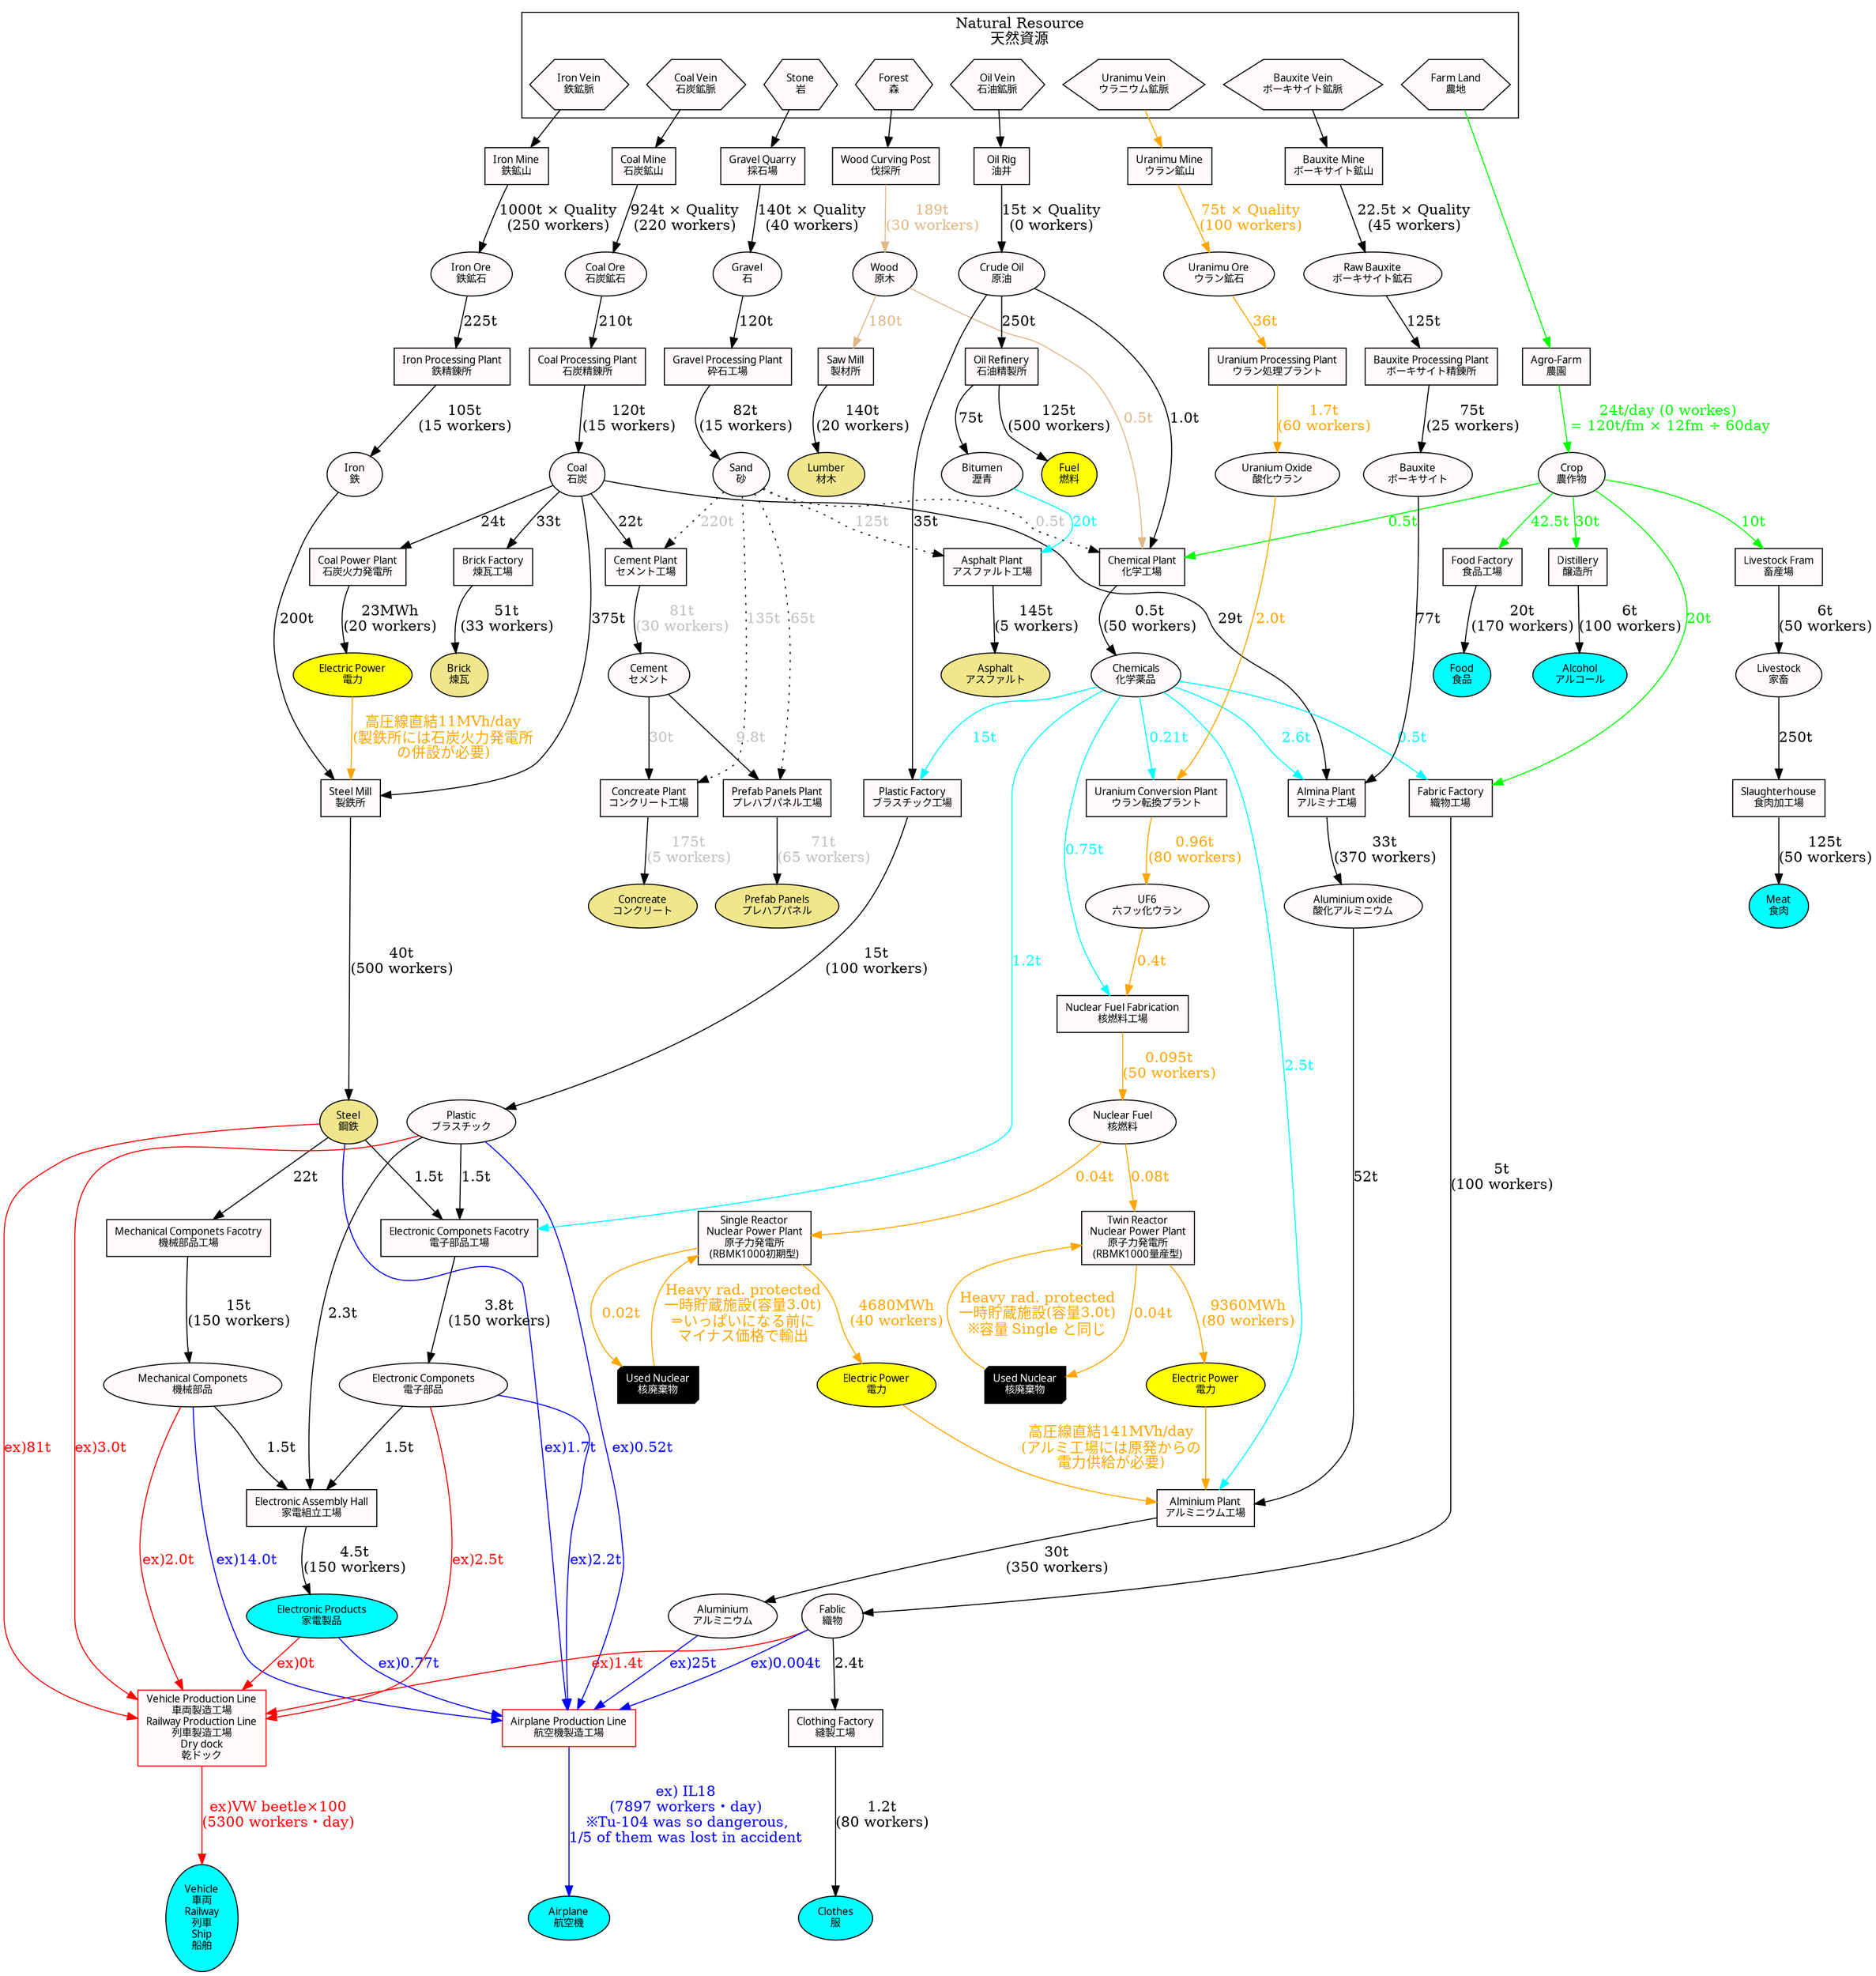 digraph {
    node [fontsize="10px", fontname="IPAGothic", style="filled", fillcolor="snow"]

    subgraph cluster_01 {
        graph [label="Natural Resource\n天然資源", shape="box"]
        forest [label="Forest\n森",shape="hexagon"]
        stone [label="Stone\n岩",shape="hexagon"]
        iV [label="Iron Vein\n鉄鉱脈",shape="hexagon"]
        cV [label="Coal Vein\n石炭鉱脈",shape="hexagon"]
        oV [label="Oil Vein\n石油鉱脈",shape="hexagon"]
        uV [label="Uranimu Vein\nウラニウム鉱脈",shape="hexagon"]
        farmland [label="Farm Land\n農地",shape="hexagon"]
        bV [label="Bauxite Vein\nボーキサイト鉱脈",shape="hexagon"]
    }

    wc [label="Wood Curving Post\n伐採所", shape="box"]
    sawmill [label="Saw Mill\n製材所", shape="box"]
    wood [label="Wood\n原木",shape="oval"]
    lumber [label="Lumber\n材木",shape="oval",fillcolor="khaki"]
    forest -> wc
    wc -> wood [color="burlywood",fontcolor="burlywood",label="189t\n(30 workers)"]
    wood -> sawmill [color="burlywood",fontcolor="burlywood",label="180t"]
    sawmill -> lumber [label="140t\n(20 workers)"]

    iM [label="Iron Mine\n鉄鉱山",shape="box"]
    iO [label="Iron Ore\n鉄鉱石",shape="oval"]
    iP [label="Iron Processing Plant\n鉄精錬所",shape="box"]
    iron [label="Iron\n鉄", shape="oval"]
    iV -> iM
    iM -> iO [label="1000t × Quality\n(250 workers)"]
    iO -> iP [label="225t"]
    iP ->iron [label="105t\n(15 workers)"]

    cM [label="Coal Mine\n石炭鉱山",shape="box"]
    cO [label="Coal Ore\n石炭鉱石",shape="oval"]
    cP [label="Coal Processing Plant\n石炭精錬所",shape="box"]
    coal [label="Coal\n石炭", shape="oval"]
    cPP [label="Coal Power Plant\n石炭火力発電所", shape="box"]
    electric [label="Electric Power\n電力", shape="oval", fillcolor="yellow"]
    cV -> cM
    cM -> cO [label="924t × Quality\n(220 workers)"]
    cO -> cP [label="210t"]
    cP -> coal [label="120t\n(15 workers)"]
    coal -> cPP [label="24t"]
    cPP -> electric [label="23MWh\n(20 workers)"]

    oM [label="Oil Rig\n油井",shape="box"]
    oil [label="Crude Oil\n原油",shape="oval"]
    oP [label="Oil Refinery\n石油精製所",shape="box"]
    fuel [label="Fuel\n燃料", shape="oval", fillcolor="yellow"]
    bitumen [label="Bitumen\n瀝青", shape="oval"]
    ap [label="Asphalt Plant\nアスファルト工場", shape="box"]
    asphalt [label="Asphalt\nアスファルト", shape="oval",fillcolor="khaki"]
    
    oV -> oM
    oM -> oil [label="15t × Quality\n(0 workers)"]
    oil -> oP [label="250t"]
    oP -> fuel [label="125t\n(500 workers)"]
    oP -> bitumen [label="75t"]

    bitumen -> ap [color="cyan",fontcolor="cyan",label="20t"]
    ap -> asphalt [label="145t\n(5 workers)"]

    gQ [label="Gravel Quarry\n採石場", shape="box"]
    gravel [label="Gravel\n石", shappe="oval"]
    gP [label="Gravel Processing Plant\n砕石工場", shape="box"]
    sand [label="Sand\n砂", shape="oval"]

    stone->gQ
    gQ->gravel [label="140t × Quality\n(40 workers)"]
    gravel->gP [label="120t"]
    gP->sand [label="82t\n(15 workers)"]
    sand -> ap [style="dotted",label="125t",fontcolor="gray"]

    steelmill [label="Steel Mill\n製鉄所", shape="box"]
    steel [label="Steel\n鋼鉄", shape="oval",fillcolor="khaki"]
    iron -> steelmill [label="200t"]
    coal -> steelmill [label="375t"]
    steelmill -> steel [label="40t\n(500 workers)"]


    bf [label="Brick Factory\n煉瓦工場", shape="box"]
    brick [label="Brick\n煉瓦", shape="oval",fillcolor="khaki"]
    coal -> bf [label="33t"]
    bf -> brick [label="51t\n(33 workers)"]

    chemP [label="Chemical Plant\n化学工場", shape="box"]
    chem  [label="Chemicals\n化学薬品", shaple="oval"]
    wood -> chemP [color="burlywood",fontcolor="burlywood",label="0.5t"]
    sand -> chemP [style="dotted",fontcolor="gray",label="0.5t"]
    oil  -> chemP [label="1.0t"]
    crop -> chemP [color="green",fontcolor="green",label="0.5t"]
    chemP -> chem [label="0.5t\n(50 workers)"]

    plasticP [label="Plastic Factory\nブラスチック工場", shape="box"]
    plastic  [label="Plastic\nブラスチック", shaple="oval"]
    chem -> plasticP [color="cyan",fontcolor="cyan",label="15t"]
    oil -> plasticP [label="35t"]
    plasticP -> plastic [label="15t\n(100 workers)"]

    mechFactory [label="Mechanical Componets Facotry\n機械部品工場", shape="box"]
    mechComponet [label="Mechanical Componets\n機械部品", shape="oval"]
    steel -> mechFactory [label="22t"]
    mechFactory -> mechComponet [label="15t\n(150 workers)"]

    elecFactory [label="Electronic Componets Facotry\n電子部品工場", shape="box"]
    elecComponent [label="Electronic Componets\n電子部品", shape="oval"]

    chem -> elecFactory [color="cyan",fontcolor="cyan",label="1.2t"]
    plastic -> elecFactory [label="1.5t"]
    steel -> elecFactory [label="1.5t"]
    elecFactory -> elecComponent [label="3.8t\n(150 workers)"]

    elecAssembly [label="Electronic Assembly Hall\n家電組立工場", shape="box"]
    elecProducts [label="Electronic Products\n家電製品", shape="oval", fillcolor="cyan"]

    elecComponent -> elecAssembly [label="1.5t"]
    plastic -> elecAssembly [label="2.3t"]
    mechComponet -> elecAssembly [label="1.5t"]
    elecAssembly -> elecProducts [label="4.5t\n(150 workers)"]

    fF [label="Fabric Factory\n織物工場", shape="box"]
    fabric [label="Fablic\n織物", shape="oval"]
    cF [label="Clothing Factory\n縫製工場", shape="box"]
    clothes [label="Clothes\n服", shape="oval",fillcolor="cyan"]
    crop -> fF [color="green",fontcolor="green",label="20t"]
    chem -> fF [color="cyan",fontcolor="cyan",label="0.5t"] 
    fF -> fabric [label="5t\n(100 workers)"]
    fabric -> cF [label="2.4t"] 
    cF -> clothes [label="1.2t\n(80 workers)"]

    cementPlant [label="Cement Plant\nセメント工場", shape="box"]
    cement [label="Cement\nセメント"]
    sand -> cementPlant [style="dotted",label="220t",fontcolor="gray"]
    coal -> cementPlant [label="22t"]
    cementPlant -> cement [label="81t\n(30 workers)",fontcolor="gray"]

    concreatePlant [label="Concreate Plant\nコンクリート工場", shape="box"]
    concreate [label="Concreate\nコンクリート", fillcolor="khaki"]
    sand -> concreatePlant [style="dotted",label="135t",fontcolor="gray"]
    cement -> concreatePlant [label="30t",fontcolor="gray"]
    concreatePlant -> concreate [label="175t\n(5 workers)",fontcolor="gray"]

    prefabPPlant [label="Prefab Panels Plant\nプレハブパネル工場", shape="box"]
    prefabP [label="Prefab Panels\nプレハブパネル", fillcolor="khaki"]
    sand -> prefabPPlant [style="dotted",label="65t",fontcolor="gray"]
    cement -> prefabPPlant [label="9.8t",fontcolor="gray"]
    prefabPPlant -> prefabP [label="71t\n(65 workers)",fontcolor="gray"]

    prefabPPlant [label="Prefab Panels Plant\nプレハブパネル工場", shape="box"]

    agroFarm [label="Agro-Farm\n農園", shape="box"]
    crop [label="Crop\n農作物", shape="oval"]
    farmland -> agroFarm [color="green"]
    agroFarm -> crop [color="green",fontcolor="green",label="24t/day (0 workes)\n = 120t/fm × 12fm ÷ 60day"]

    livestockFarm [label="Livestock Fram\n畜産場",shape="box"]
    livestock [label="Livestock\n家畜",shape="oval"]
    slaughterhouse [label="Slaughterhouse\n食肉加工場",shape="box"]
    meat [label="Meat\n食肉",shape="oval",fillcolor="cyan"]

    crop -> livestockFarm [color="green",fontcolor="green",label="10t"]
    livestockFarm -> livestock [label="6t\n(50 workers)"]
    livestock -> slaughterhouse [label="250t"]
    slaughterhouse -> meat [label="125t\n(50 workers)"]
    
    foodFacotry [label="Food Factory\n食品工場", shape="box"]
    food [label="Food\n食品", shape="oval", fillcolor="cyan"]

    crop -> foodFacotry [color="green",fontcolor="green",label="42.5t"]
    foodFacotry -> food [label="20t\n(170 workers)"]

    distillery [label="Distillery\n醸造所", shape="box"]
    alcohol [label="Alcohol\nアルコール", shape="oval", fillcolor="cyan"]

    crop -> distillery [color="green",fontcolor="green",label="30t"]
    distillery -> alcohol [label="6t\n(100 workers)"]

    vehicleP [label="Vehicle Production Line\n車両製造工場\nRailway Production Line\n列車製造工場\nDry dock\n乾ドック", shape="box",color="red"]
    vehicle [label="Vehicle\n車両\nRailway\n列車\nShip\n船舶", shape="oval",fillcolor="cyan"]
    {
        edge [color="red",fontcolor="red"]
        plastic -> vehicleP [label="ex)3.0t"]
        mechComponet -> vehicleP [label="ex)2.0t"]
        elecComponent -> vehicleP [label="ex)2.5t"]
        elecProducts -> vehicleP [label="ex)0t"]
        fabric -> vehicleP [label="ex)1.4t"]
        steel -> vehicleP [label="ex)81t"]
        vehicleP -> vehicle [label="ex)VW beetle×100\n(5300 workers・day)"]
    }

    uM [label="Uranimu Mine\nウラン鉱山",shape="box"]
    uO [label="Uranimu Ore\nウラン鉱石",shape="oval"]
    uPP [label="Uranium Processing Plant\nウラン処理プラント",shape="box"]
    uOx [label="Uranium Oxide\n酸化ウラン", shape="oval"]
    uCP [label="Uranium Conversion Plant\nウラン転換プラント",shape="box"]
    uF6 [label="UF6\n六フッ化ウラン", shape="oval"]
    nFF [label="Nuclear Fuel Fabrication\n核燃料工場",shape="box"]
    nF  [label="Nuclear Fuel\n核燃料",shape="oval"]
    nPP1 [label="Single Reactor\nNuclear Power Plant\n原子力発電所\n(RBMK1000初期型)", shape="box"]
    electric2 [label="Electric Power\n電力", shape="oval", fillcolor="yellow"]
    uNuc1 [label="Used Nuclear\n核廃棄物", shape="box3d", fontcolor="snow", fillcolor="black"]
    nPP2 [label="Twin Reactor\nNuclear Power Plant\n原子力発電所\n(RBMK1000量産型)", shape="box"]
    electric3 [label="Electric Power\n電力", shape="oval", fillcolor="yellow"]
    uNuc2 [label="Used Nuclear\n核廃棄物", shape="box3d", fontcolor="snow", fillcolor="black"]
    {
        edge [color="orange", fontcolor="orange"]
        uV -> uM
        uM -> uO [label="75t × Quality\n(100 workers)"]
        uO -> uPP [label="36t"]
        uPP -> uOx [label="1.7t\n(60 workers)"]
        uOx -> uCP [label="2.0t"]
        uCP -> uF6 [label="0.96t\n(80 workers)"]
        uF6 -> nFF [label="0.4t"]
        nFF -> nF [label="0.095t\n(50 workers)"]
        nF -> nPP1 [label="0.04t"]
        nPP1 -> electric2  [label="4680MWh\n(40 workers)"]
        nPP1 -> uNuc1 [label="0.02t"]
        uNuc1 -> nPP1 [label="Heavy rad. protected\n一時貯蔵施設(容量3.0t)\n⇒いっぱいになる前に\nマイナス価格で輸出"]
        nF -> nPP2 [label="0.08t"]
        nPP2 -> electric3  [label="9360MWh\n(80 workers)"]
        nPP2 -> uNuc2 [label="0.04t"]
        uNuc2 -> nPP2 [label="Heavy rad. protected\n一時貯蔵施設(容量3.0t)\n※容量 Single と同じ"]
    }
    chem -> uCP [color="cyan",fontcolor="cyan",label="0.21t"]
    chem -> nFF [color="cyan",fontcolor="cyan",label="0.75t"]

    bM [label="Bauxite Mine\nボーキサイト鉱山",shape="box"]
    bO [label="Raw Bauxite\nボーキサイト鉱石",shape="oval"]
    bP [label="Bauxite Processing Plant\nボーキサイト精錬所",shape="box"]
    bauxite [label="Bauxite\nボーキサイト", shape="oval"]
    aluminaP [label="Almina Plant\nアルミナ工場", shape="box"]
    alumina [label="Aluminium oxide\n酸化アルミニウム", shaple="oval"]
    aluminiumP [label="Alminium Plant\nアルミニウム工場", shape="box"]
    aluminium [label="Aluminium\nアルミニウム", shaple="oval"]

    bV -> bM
    bM -> bO [label="22.5t × Quality\n(45 workers)"]
    bO -> bP [label="125t"]
    bP -> bauxite [label="75t\n(25 workers)"]

    bauxite -> aluminaP [label="77t"]
    coal -> aluminaP [label="29t"]
    chem -> aluminaP [color="cyan",fontcolor="cyan",label="2.6t"]
    aluminaP -> alumina [label="33t\n(370 workers)"]
    alumina -> aluminiumP [label="52t"]
    chem -> aluminiumP [color="cyan",fontcolor="cyan",label="2.5t"]
    aluminiumP -> aluminium [label="30t\n(350 workers)"]

    airplaneP [label="Airplane Production Line\n航空機製造工場", shape="box",color="red"]
    airplane [label="Airplane\n航空機", shape="oval",fillcolor="cyan"]
    {
        edge [color="blue",fontcolor="blue"]
        plastic -> airplaneP [label="ex)0.52t"]
        mechComponet -> airplaneP [label="ex)14.0t"]
        elecComponent -> airplaneP [label="ex)2.2t"]
        elecProducts -> airplaneP [label="ex)0.77t"]
        fabric -> airplaneP [label="ex)0.004t"]
        steel -> airplaneP [label="ex)1.7t"]
        aluminium -> airplaneP [label="ex)25t"]

        airplaneP -> airplane [label="ex) IL18\n(7897 workers・day)\n ※Tu-104 was so dangerous,\n1/5 of them was lost in accident"]
    }

    electric -> steelmill [color="orange",fontcolor="orange",label="高圧線直結11MVh/day\n(製鉄所には石炭火力発電所\nの併設が必要)"]
    electric2 -> aluminiumP [color="orange",fontcolor="orange",label="高圧線直結141MVh/day\n(アルミ工場には原発からの\n電力供給が必要)"]
    electric3 -> aluminiumP [color="orange",fontcolor="orange"]
}